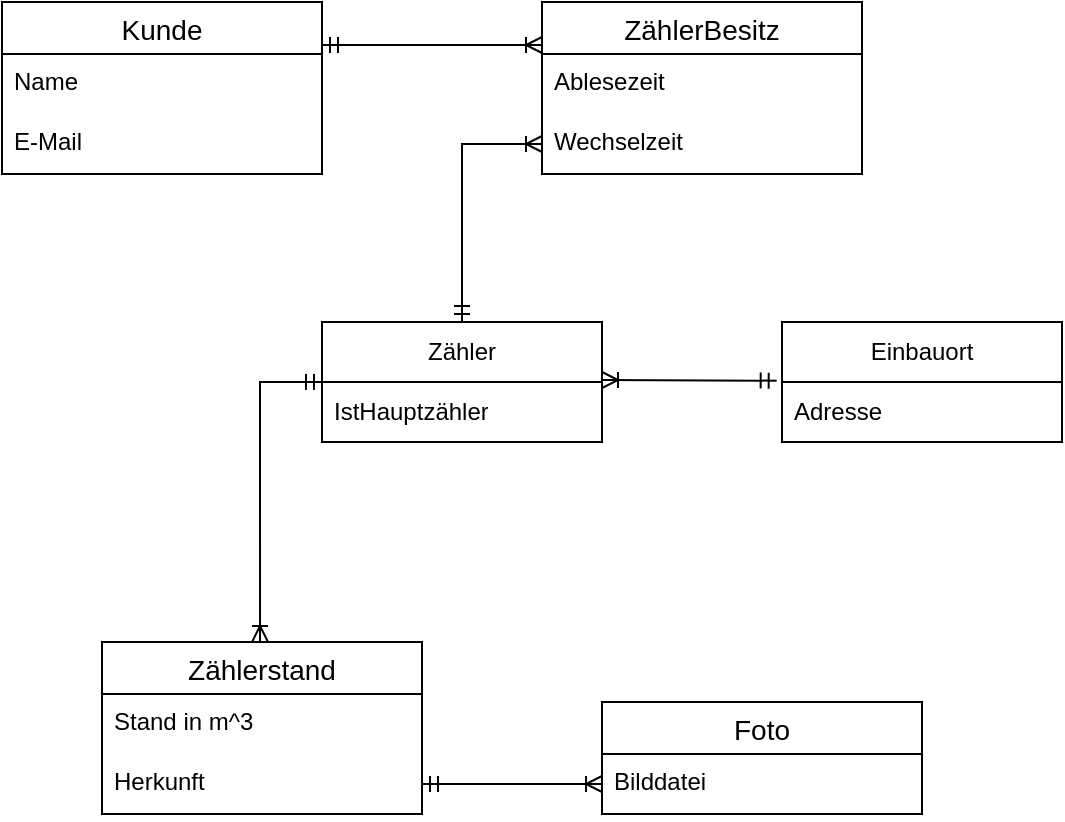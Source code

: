 <mxfile version="20.8.10" type="device" pages="2"><diagram id="KxJu-Ti0HylmjGX6CPG3" name="KM"><mxGraphModel dx="1036" dy="1823" grid="1" gridSize="10" guides="1" tooltips="1" connect="1" arrows="1" fold="1" page="1" pageScale="1" pageWidth="827" pageHeight="1169" math="0" shadow="0"><root><mxCell id="0"/><mxCell id="1" parent="0"/><mxCell id="neRBqBOPg4liHj0235A_-32" value="Kunde" style="swimlane;fontStyle=0;childLayout=stackLayout;horizontal=1;startSize=26;horizontalStack=0;resizeParent=1;resizeParentMax=0;resizeLast=0;collapsible=1;marginBottom=0;align=center;fontSize=14;" parent="1" vertex="1"><mxGeometry x="80" y="-1120" width="160" height="86" as="geometry"/></mxCell><mxCell id="neRBqBOPg4liHj0235A_-33" value="Name" style="text;strokeColor=none;fillColor=none;spacingLeft=4;spacingRight=4;overflow=hidden;rotatable=0;points=[[0,0.5],[1,0.5]];portConstraint=eastwest;fontSize=12;" parent="neRBqBOPg4liHj0235A_-32" vertex="1"><mxGeometry y="26" width="160" height="30" as="geometry"/></mxCell><mxCell id="neRBqBOPg4liHj0235A_-34" value="E-Mail" style="text;strokeColor=none;fillColor=none;spacingLeft=4;spacingRight=4;overflow=hidden;rotatable=0;points=[[0,0.5],[1,0.5]];portConstraint=eastwest;fontSize=12;" parent="neRBqBOPg4liHj0235A_-32" vertex="1"><mxGeometry y="56" width="160" height="30" as="geometry"/></mxCell><mxCell id="neRBqBOPg4liHj0235A_-36" value="Zählerstand" style="swimlane;fontStyle=0;childLayout=stackLayout;horizontal=1;startSize=26;horizontalStack=0;resizeParent=1;resizeParentMax=0;resizeLast=0;collapsible=1;marginBottom=0;align=center;fontSize=14;" parent="1" vertex="1"><mxGeometry x="130" y="-800" width="160" height="86" as="geometry"/></mxCell><mxCell id="neRBqBOPg4liHj0235A_-37" value="Stand in m^3" style="text;strokeColor=none;fillColor=none;spacingLeft=4;spacingRight=4;overflow=hidden;rotatable=0;points=[[0,0.5],[1,0.5]];portConstraint=eastwest;fontSize=12;" parent="neRBqBOPg4liHj0235A_-36" vertex="1"><mxGeometry y="26" width="160" height="30" as="geometry"/></mxCell><mxCell id="neRBqBOPg4liHj0235A_-39" value="Herkunft" style="text;strokeColor=none;fillColor=none;spacingLeft=4;spacingRight=4;overflow=hidden;rotatable=0;points=[[0,0.5],[1,0.5]];portConstraint=eastwest;fontSize=12;" parent="neRBqBOPg4liHj0235A_-36" vertex="1"><mxGeometry y="56" width="160" height="30" as="geometry"/></mxCell><mxCell id="neRBqBOPg4liHj0235A_-42" value="ZählerBesitz" style="swimlane;fontStyle=0;childLayout=stackLayout;horizontal=1;startSize=26;horizontalStack=0;resizeParent=1;resizeParentMax=0;resizeLast=0;collapsible=1;marginBottom=0;align=center;fontSize=14;" parent="1" vertex="1"><mxGeometry x="350" y="-1120" width="160" height="86" as="geometry"/></mxCell><mxCell id="neRBqBOPg4liHj0235A_-43" value="Ablesezeit" style="text;strokeColor=none;fillColor=none;spacingLeft=4;spacingRight=4;overflow=hidden;rotatable=0;points=[[0,0.5],[1,0.5]];portConstraint=eastwest;fontSize=12;" parent="neRBqBOPg4liHj0235A_-42" vertex="1"><mxGeometry y="26" width="160" height="30" as="geometry"/></mxCell><mxCell id="neRBqBOPg4liHj0235A_-44" value="Wechselzeit" style="text;strokeColor=none;fillColor=none;spacingLeft=4;spacingRight=4;overflow=hidden;rotatable=0;points=[[0,0.5],[1,0.5]];portConstraint=eastwest;fontSize=12;" parent="neRBqBOPg4liHj0235A_-42" vertex="1"><mxGeometry y="56" width="160" height="30" as="geometry"/></mxCell><mxCell id="neRBqBOPg4liHj0235A_-47" value="" style="edgeStyle=entityRelationEdgeStyle;fontSize=12;html=1;endArrow=ERoneToMany;startArrow=ERmandOne;rounded=0;entryX=0;entryY=0.25;entryDx=0;entryDy=0;exitX=1;exitY=0.25;exitDx=0;exitDy=0;" parent="1" source="neRBqBOPg4liHj0235A_-32" target="neRBqBOPg4liHj0235A_-42" edge="1"><mxGeometry width="100" height="100" relative="1" as="geometry"><mxPoint x="390" y="-870" as="sourcePoint"/><mxPoint x="360" y="-920" as="targetPoint"/></mxGeometry></mxCell><mxCell id="neRBqBOPg4liHj0235A_-48" value="Foto" style="swimlane;fontStyle=0;childLayout=stackLayout;horizontal=1;startSize=26;horizontalStack=0;resizeParent=1;resizeParentMax=0;resizeLast=0;collapsible=1;marginBottom=0;align=center;fontSize=14;" parent="1" vertex="1"><mxGeometry x="380" y="-770" width="160" height="56" as="geometry"/></mxCell><mxCell id="neRBqBOPg4liHj0235A_-49" value="Bilddatei" style="text;strokeColor=none;fillColor=none;spacingLeft=4;spacingRight=4;overflow=hidden;rotatable=0;points=[[0,0.5],[1,0.5]];portConstraint=eastwest;fontSize=12;" parent="neRBqBOPg4liHj0235A_-48" vertex="1"><mxGeometry y="26" width="160" height="30" as="geometry"/></mxCell><mxCell id="neRBqBOPg4liHj0235A_-52" value="Zähler" style="swimlane;fontStyle=0;childLayout=stackLayout;horizontal=1;startSize=30;horizontalStack=0;resizeParent=1;resizeParentMax=0;resizeLast=0;collapsible=1;marginBottom=0;whiteSpace=wrap;html=1;" parent="1" vertex="1"><mxGeometry x="240" y="-960" width="140" height="60" as="geometry"/></mxCell><mxCell id="neRBqBOPg4liHj0235A_-53" value="IstHauptzähler" style="text;strokeColor=none;fillColor=none;align=left;verticalAlign=middle;spacingLeft=4;spacingRight=4;overflow=hidden;points=[[0,0.5],[1,0.5]];portConstraint=eastwest;rotatable=0;whiteSpace=wrap;html=1;" parent="neRBqBOPg4liHj0235A_-52" vertex="1"><mxGeometry y="30" width="140" height="30" as="geometry"/></mxCell><mxCell id="neRBqBOPg4liHj0235A_-56" value="&lt;span style=&quot;text-align: left; text-wrap: nowrap;&quot;&gt;Einbauort&lt;/span&gt;" style="swimlane;fontStyle=0;childLayout=stackLayout;horizontal=1;startSize=30;horizontalStack=0;resizeParent=1;resizeParentMax=0;resizeLast=0;collapsible=1;marginBottom=0;whiteSpace=wrap;html=1;" parent="1" vertex="1"><mxGeometry x="470" y="-960" width="140" height="60" as="geometry"/></mxCell><mxCell id="neRBqBOPg4liHj0235A_-57" value="&lt;span style=&quot;text-wrap: nowrap;&quot;&gt;Adresse&lt;/span&gt;" style="text;strokeColor=none;fillColor=none;align=left;verticalAlign=middle;spacingLeft=4;spacingRight=4;overflow=hidden;points=[[0,0.5],[1,0.5]];portConstraint=eastwest;rotatable=0;whiteSpace=wrap;html=1;" parent="neRBqBOPg4liHj0235A_-56" vertex="1"><mxGeometry y="30" width="140" height="30" as="geometry"/></mxCell><mxCell id="neRBqBOPg4liHj0235A_-59" style="edgeStyle=orthogonalEdgeStyle;rounded=0;orthogonalLoop=1;jettySize=auto;html=1;exitX=-0.019;exitY=-0.022;exitDx=0;exitDy=0;endArrow=ERoneToMany;endFill=0;startArrow=ERmandOne;startFill=0;exitPerimeter=0;" parent="1" source="neRBqBOPg4liHj0235A_-57" edge="1"><mxGeometry relative="1" as="geometry"><mxPoint x="380" y="-931" as="targetPoint"/><Array as="points"><mxPoint x="380" y="-930"/></Array></mxGeometry></mxCell><mxCell id="neRBqBOPg4liHj0235A_-60" style="edgeStyle=orthogonalEdgeStyle;rounded=0;orthogonalLoop=1;jettySize=auto;html=1;entryX=0.5;entryY=0;entryDx=0;entryDy=0;endArrow=ERoneToMany;endFill=0;startArrow=ERmandOne;startFill=0;" parent="1" edge="1"><mxGeometry relative="1" as="geometry"><Array as="points"><mxPoint x="209" y="-930"/></Array><mxPoint x="240" y="-930" as="sourcePoint"/><mxPoint x="209.02" y="-800" as="targetPoint"/></mxGeometry></mxCell><mxCell id="neRBqBOPg4liHj0235A_-61" style="edgeStyle=orthogonalEdgeStyle;rounded=0;orthogonalLoop=1;jettySize=auto;html=1;entryX=0;entryY=0.5;entryDx=0;entryDy=0;endArrow=ERoneToMany;endFill=0;startArrow=ERmandOne;startFill=0;" parent="1" source="neRBqBOPg4liHj0235A_-39" target="neRBqBOPg4liHj0235A_-49" edge="1"><mxGeometry relative="1" as="geometry"><mxPoint x="390" y="-579" as="targetPoint"/></mxGeometry></mxCell><mxCell id="neRBqBOPg4liHj0235A_-62" style="edgeStyle=orthogonalEdgeStyle;rounded=0;orthogonalLoop=1;jettySize=auto;html=1;exitX=0;exitY=0.5;exitDx=0;exitDy=0;entryX=0.5;entryY=0;entryDx=0;entryDy=0;startArrow=ERoneToMany;startFill=0;endArrow=ERmandOne;endFill=0;" parent="1" source="neRBqBOPg4liHj0235A_-44" target="neRBqBOPg4liHj0235A_-52" edge="1"><mxGeometry relative="1" as="geometry"/></mxCell></root></mxGraphModel></diagram><diagram id="R2lEEEUBdFMjLlhIrx00" name="LM"><mxGraphModel dx="1036" dy="1754" grid="1" gridSize="10" guides="1" tooltips="1" connect="1" arrows="1" fold="1" page="1" pageScale="1" pageWidth="850" pageHeight="1100" math="0" shadow="0" extFonts="Permanent Marker^https://fonts.googleapis.com/css?family=Permanent+Marker"><root><mxCell id="0"/><mxCell id="1" parent="0"/><mxCell id="a0Nq3KdlfWFdAAE-eiOT-30" value="Kunde" style="swimlane;fontStyle=0;childLayout=stackLayout;horizontal=1;startSize=26;horizontalStack=0;resizeParent=1;resizeParentMax=0;resizeLast=0;collapsible=1;marginBottom=0;align=center;fontSize=14;" parent="1" vertex="1"><mxGeometry x="90" y="-1026" width="160" height="116" as="geometry"/></mxCell><mxCell id="s7gUozK6r3F7faVShLWC-1" value="Name" style="text;strokeColor=none;fillColor=none;spacingLeft=4;spacingRight=4;overflow=hidden;rotatable=0;points=[[0,0.5],[1,0.5]];portConstraint=eastwest;fontSize=12;" parent="a0Nq3KdlfWFdAAE-eiOT-30" vertex="1"><mxGeometry y="26" width="160" height="30" as="geometry"/></mxCell><mxCell id="s7gUozK6r3F7faVShLWC-2" value="E-Mail" style="text;strokeColor=none;fillColor=none;spacingLeft=4;spacingRight=4;overflow=hidden;rotatable=0;points=[[0,0.5],[1,0.5]];portConstraint=eastwest;fontSize=12;" parent="a0Nq3KdlfWFdAAE-eiOT-30" vertex="1"><mxGeometry y="56" width="160" height="30" as="geometry"/></mxCell><mxCell id="s7gUozK6r3F7faVShLWC-3" value="ID" style="text;strokeColor=none;fillColor=none;spacingLeft=4;spacingRight=4;overflow=hidden;rotatable=0;points=[[0,0.5],[1,0.5]];portConstraint=eastwest;fontSize=12;fontStyle=5" parent="a0Nq3KdlfWFdAAE-eiOT-30" vertex="1"><mxGeometry y="86" width="160" height="30" as="geometry"/></mxCell><mxCell id="a0Nq3KdlfWFdAAE-eiOT-31" value="Zählerstand" style="swimlane;fontStyle=0;childLayout=stackLayout;horizontal=1;startSize=26;horizontalStack=0;resizeParent=1;resizeParentMax=0;resizeLast=0;collapsible=1;marginBottom=0;align=center;fontSize=14;" parent="1" vertex="1"><mxGeometry x="160" y="-696" width="160" height="146" as="geometry"/></mxCell><mxCell id="a0Nq3KdlfWFdAAE-eiOT-32" value="Stand in m^3" style="text;strokeColor=none;fillColor=none;spacingLeft=4;spacingRight=4;overflow=hidden;rotatable=0;points=[[0,0.5],[1,0.5]];portConstraint=eastwest;fontSize=12;" parent="a0Nq3KdlfWFdAAE-eiOT-31" vertex="1"><mxGeometry y="26" width="160" height="30" as="geometry"/></mxCell><mxCell id="a0Nq3KdlfWFdAAE-eiOT-35" value="Herkunft" style="text;strokeColor=none;fillColor=none;spacingLeft=4;spacingRight=4;overflow=hidden;rotatable=0;points=[[0,0.5],[1,0.5]];portConstraint=eastwest;fontSize=12;" parent="a0Nq3KdlfWFdAAE-eiOT-31" vertex="1"><mxGeometry y="56" width="160" height="30" as="geometry"/></mxCell><mxCell id="s7gUozK6r3F7faVShLWC-8" value="ID" style="text;strokeColor=none;fillColor=none;spacingLeft=4;spacingRight=4;overflow=hidden;rotatable=0;points=[[0,0.5],[1,0.5]];portConstraint=eastwest;fontSize=12;fontStyle=5" parent="a0Nq3KdlfWFdAAE-eiOT-31" vertex="1"><mxGeometry y="86" width="160" height="30" as="geometry"/></mxCell><mxCell id="8l4Ol1IKyqlKp0cREw6W-23" value="&lt;span style=&quot;font-style: italic; text-wrap: nowrap; text-decoration-line: underline;&quot;&gt;ID_Zähler&lt;/span&gt;" style="text;strokeColor=none;fillColor=none;align=left;verticalAlign=middle;spacingLeft=4;spacingRight=4;overflow=hidden;points=[[0,0.5],[1,0.5]];portConstraint=eastwest;rotatable=0;whiteSpace=wrap;html=1;" parent="a0Nq3KdlfWFdAAE-eiOT-31" vertex="1"><mxGeometry y="116" width="160" height="30" as="geometry"/></mxCell><mxCell id="a0Nq3KdlfWFdAAE-eiOT-37" value="ZählerBesitz" style="swimlane;fontStyle=0;childLayout=stackLayout;horizontal=1;startSize=26;horizontalStack=0;resizeParent=1;resizeParentMax=0;resizeLast=0;collapsible=1;marginBottom=0;align=center;fontSize=14;" parent="1" vertex="1"><mxGeometry x="400" y="-1036" width="160" height="146" as="geometry"/></mxCell><mxCell id="a0Nq3KdlfWFdAAE-eiOT-38" value="Ablesezeit" style="text;strokeColor=none;fillColor=none;spacingLeft=4;spacingRight=4;overflow=hidden;rotatable=0;points=[[0,0.5],[1,0.5]];portConstraint=eastwest;fontSize=12;" parent="a0Nq3KdlfWFdAAE-eiOT-37" vertex="1"><mxGeometry y="26" width="160" height="30" as="geometry"/></mxCell><mxCell id="a0Nq3KdlfWFdAAE-eiOT-39" value="Wechselzeit" style="text;strokeColor=none;fillColor=none;spacingLeft=4;spacingRight=4;overflow=hidden;rotatable=0;points=[[0,0.5],[1,0.5]];portConstraint=eastwest;fontSize=12;" parent="a0Nq3KdlfWFdAAE-eiOT-37" vertex="1"><mxGeometry y="56" width="160" height="30" as="geometry"/></mxCell><mxCell id="s7gUozK6r3F7faVShLWC-6" value="ID_Kunde" style="text;strokeColor=none;fillColor=none;spacingLeft=4;spacingRight=4;overflow=hidden;rotatable=0;points=[[0,0.5],[1,0.5]];portConstraint=eastwest;fontSize=12;fontStyle=6" parent="a0Nq3KdlfWFdAAE-eiOT-37" vertex="1"><mxGeometry y="86" width="160" height="30" as="geometry"/></mxCell><mxCell id="s7gUozK6r3F7faVShLWC-7" value="ID_Zähler" style="text;strokeColor=none;fillColor=none;spacingLeft=4;spacingRight=4;overflow=hidden;rotatable=0;points=[[0,0.5],[1,0.5]];portConstraint=eastwest;fontSize=12;fontStyle=6" parent="a0Nq3KdlfWFdAAE-eiOT-37" vertex="1"><mxGeometry y="116" width="160" height="30" as="geometry"/></mxCell><mxCell id="a0Nq3KdlfWFdAAE-eiOT-41" value="" style="edgeStyle=entityRelationEdgeStyle;fontSize=12;html=1;endArrow=ERoneToMany;startArrow=ERmandOne;rounded=0;entryX=0.004;entryY=0.472;entryDx=0;entryDy=0;exitX=1;exitY=0.126;exitDx=0;exitDy=0;entryPerimeter=0;exitPerimeter=0;" parent="1" source="s7gUozK6r3F7faVShLWC-1" target="a0Nq3KdlfWFdAAE-eiOT-38" edge="1"><mxGeometry width="100" height="100" relative="1" as="geometry"><mxPoint x="420" y="-761" as="sourcePoint"/><mxPoint x="390" y="-811" as="targetPoint"/></mxGeometry></mxCell><mxCell id="8l4Ol1IKyqlKp0cREw6W-6" value="Foto" style="swimlane;fontStyle=0;childLayout=stackLayout;horizontal=1;startSize=26;horizontalStack=0;resizeParent=1;resizeParentMax=0;resizeLast=0;collapsible=1;marginBottom=0;align=center;fontSize=14;" parent="1" vertex="1"><mxGeometry x="430" y="-696" width="160" height="116" as="geometry"/></mxCell><mxCell id="8l4Ol1IKyqlKp0cREw6W-7" value="Bilddatei" style="text;strokeColor=none;fillColor=none;spacingLeft=4;spacingRight=4;overflow=hidden;rotatable=0;points=[[0,0.5],[1,0.5]];portConstraint=eastwest;fontSize=12;" parent="8l4Ol1IKyqlKp0cREw6W-6" vertex="1"><mxGeometry y="26" width="160" height="30" as="geometry"/></mxCell><mxCell id="8l4Ol1IKyqlKp0cREw6W-10" value="ID" style="text;strokeColor=none;fillColor=none;spacingLeft=4;spacingRight=4;overflow=hidden;rotatable=0;points=[[0,0.5],[1,0.5]];portConstraint=eastwest;fontSize=12;fontStyle=5" parent="8l4Ol1IKyqlKp0cREw6W-6" vertex="1"><mxGeometry y="56" width="160" height="30" as="geometry"/></mxCell><mxCell id="8l4Ol1IKyqlKp0cREw6W-12" value="ID_Zählerstand" style="text;strokeColor=none;fillColor=none;align=left;verticalAlign=middle;spacingLeft=4;spacingRight=4;overflow=hidden;points=[[0,0.5],[1,0.5]];portConstraint=eastwest;rotatable=0;whiteSpace=wrap;html=1;fontStyle=6" parent="8l4Ol1IKyqlKp0cREw6W-6" vertex="1"><mxGeometry y="86" width="160" height="30" as="geometry"/></mxCell><mxCell id="8l4Ol1IKyqlKp0cREw6W-27" value="Zähler" style="swimlane;fontStyle=0;childLayout=stackLayout;horizontal=1;startSize=30;horizontalStack=0;resizeParent=1;resizeParentMax=0;resizeLast=0;collapsible=1;marginBottom=0;whiteSpace=wrap;html=1;" parent="1" vertex="1"><mxGeometry x="270" y="-851" width="140" height="120" as="geometry"/></mxCell><mxCell id="8l4Ol1IKyqlKp0cREw6W-31" value="IstHauptzähler" style="text;strokeColor=none;fillColor=none;align=left;verticalAlign=middle;spacingLeft=4;spacingRight=4;overflow=hidden;points=[[0,0.5],[1,0.5]];portConstraint=eastwest;rotatable=0;whiteSpace=wrap;html=1;" parent="8l4Ol1IKyqlKp0cREw6W-27" vertex="1"><mxGeometry y="30" width="140" height="30" as="geometry"/></mxCell><mxCell id="8l4Ol1IKyqlKp0cREw6W-30" value="&lt;span style=&quot;font-weight: 700; text-wrap: nowrap; text-decoration-line: underline;&quot;&gt;ID&lt;/span&gt;" style="text;strokeColor=none;fillColor=none;align=left;verticalAlign=middle;spacingLeft=4;spacingRight=4;overflow=hidden;points=[[0,0.5],[1,0.5]];portConstraint=eastwest;rotatable=0;whiteSpace=wrap;html=1;" parent="8l4Ol1IKyqlKp0cREw6W-27" vertex="1"><mxGeometry y="60" width="140" height="30" as="geometry"/></mxCell><mxCell id="8l4Ol1IKyqlKp0cREw6W-40" value="&lt;span style=&quot;font-style: italic; text-wrap: nowrap; text-decoration-line: underline;&quot;&gt;ID_Einbauort&lt;/span&gt;" style="text;strokeColor=none;fillColor=none;align=left;verticalAlign=middle;spacingLeft=4;spacingRight=4;overflow=hidden;points=[[0,0.5],[1,0.5]];portConstraint=eastwest;rotatable=0;whiteSpace=wrap;html=1;" parent="8l4Ol1IKyqlKp0cREw6W-27" vertex="1"><mxGeometry y="90" width="140" height="30" as="geometry"/></mxCell><mxCell id="8l4Ol1IKyqlKp0cREw6W-32" value="&lt;span style=&quot;text-align: left; text-wrap: nowrap;&quot;&gt;Einbauort&lt;/span&gt;" style="swimlane;fontStyle=0;childLayout=stackLayout;horizontal=1;startSize=30;horizontalStack=0;resizeParent=1;resizeParentMax=0;resizeLast=0;collapsible=1;marginBottom=0;whiteSpace=wrap;html=1;" parent="1" vertex="1"><mxGeometry x="490" y="-821" width="140" height="90" as="geometry"/></mxCell><mxCell id="8l4Ol1IKyqlKp0cREw6W-33" value="&lt;span style=&quot;text-wrap: nowrap;&quot;&gt;Adresse&lt;/span&gt;" style="text;strokeColor=none;fillColor=none;align=left;verticalAlign=middle;spacingLeft=4;spacingRight=4;overflow=hidden;points=[[0,0.5],[1,0.5]];portConstraint=eastwest;rotatable=0;whiteSpace=wrap;html=1;" parent="8l4Ol1IKyqlKp0cREw6W-32" vertex="1"><mxGeometry y="30" width="140" height="30" as="geometry"/></mxCell><mxCell id="8l4Ol1IKyqlKp0cREw6W-34" value="&lt;span style=&quot;font-weight: 700; text-wrap: nowrap; text-decoration-line: underline;&quot;&gt;ID&lt;/span&gt;" style="text;strokeColor=none;fillColor=none;align=left;verticalAlign=middle;spacingLeft=4;spacingRight=4;overflow=hidden;points=[[0,0.5],[1,0.5]];portConstraint=eastwest;rotatable=0;whiteSpace=wrap;html=1;" parent="8l4Ol1IKyqlKp0cREw6W-32" vertex="1"><mxGeometry y="60" width="140" height="30" as="geometry"/></mxCell><mxCell id="8l4Ol1IKyqlKp0cREw6W-36" style="edgeStyle=orthogonalEdgeStyle;rounded=0;orthogonalLoop=1;jettySize=auto;html=1;exitX=0;exitY=0.5;exitDx=0;exitDy=0;endArrow=ERoneToMany;endFill=0;startArrow=ERmandOne;startFill=0;" parent="1" source="8l4Ol1IKyqlKp0cREw6W-33" edge="1"><mxGeometry relative="1" as="geometry"><mxPoint x="410" y="-776" as="targetPoint"/></mxGeometry></mxCell><mxCell id="8l4Ol1IKyqlKp0cREw6W-37" style="edgeStyle=orthogonalEdgeStyle;rounded=0;orthogonalLoop=1;jettySize=auto;html=1;entryX=0.5;entryY=0;entryDx=0;entryDy=0;exitX=0;exitY=0.5;exitDx=0;exitDy=0;endArrow=ERoneToMany;endFill=0;startArrow=ERmandOne;startFill=0;" parent="1" source="8l4Ol1IKyqlKp0cREw6W-30" target="a0Nq3KdlfWFdAAE-eiOT-31" edge="1"><mxGeometry relative="1" as="geometry"><Array as="points"><mxPoint x="240" y="-776"/></Array></mxGeometry></mxCell><mxCell id="8l4Ol1IKyqlKp0cREw6W-39" style="edgeStyle=orthogonalEdgeStyle;rounded=0;orthogonalLoop=1;jettySize=auto;html=1;exitX=0;exitY=0.5;exitDx=0;exitDy=0;entryX=0.5;entryY=0;entryDx=0;entryDy=0;startArrow=ERoneToMany;startFill=0;endArrow=ERmandOne;endFill=0;" parent="1" source="a0Nq3KdlfWFdAAE-eiOT-39" target="8l4Ol1IKyqlKp0cREw6W-27" edge="1"><mxGeometry relative="1" as="geometry"/></mxCell><mxCell id="TCL347aaLsIF0AzXB-sd-2" style="edgeStyle=orthogonalEdgeStyle;rounded=0;orthogonalLoop=1;jettySize=auto;html=1;exitX=0;exitY=0.5;exitDx=0;exitDy=0;entryX=1;entryY=0.5;entryDx=0;entryDy=0;endArrow=ERmandOne;endFill=0;startArrow=ERoneToMany;startFill=0;" parent="1" source="8l4Ol1IKyqlKp0cREw6W-10" edge="1"><mxGeometry relative="1" as="geometry"><mxPoint x="320" y="-625" as="targetPoint"/></mxGeometry></mxCell></root></mxGraphModel></diagram></mxfile>